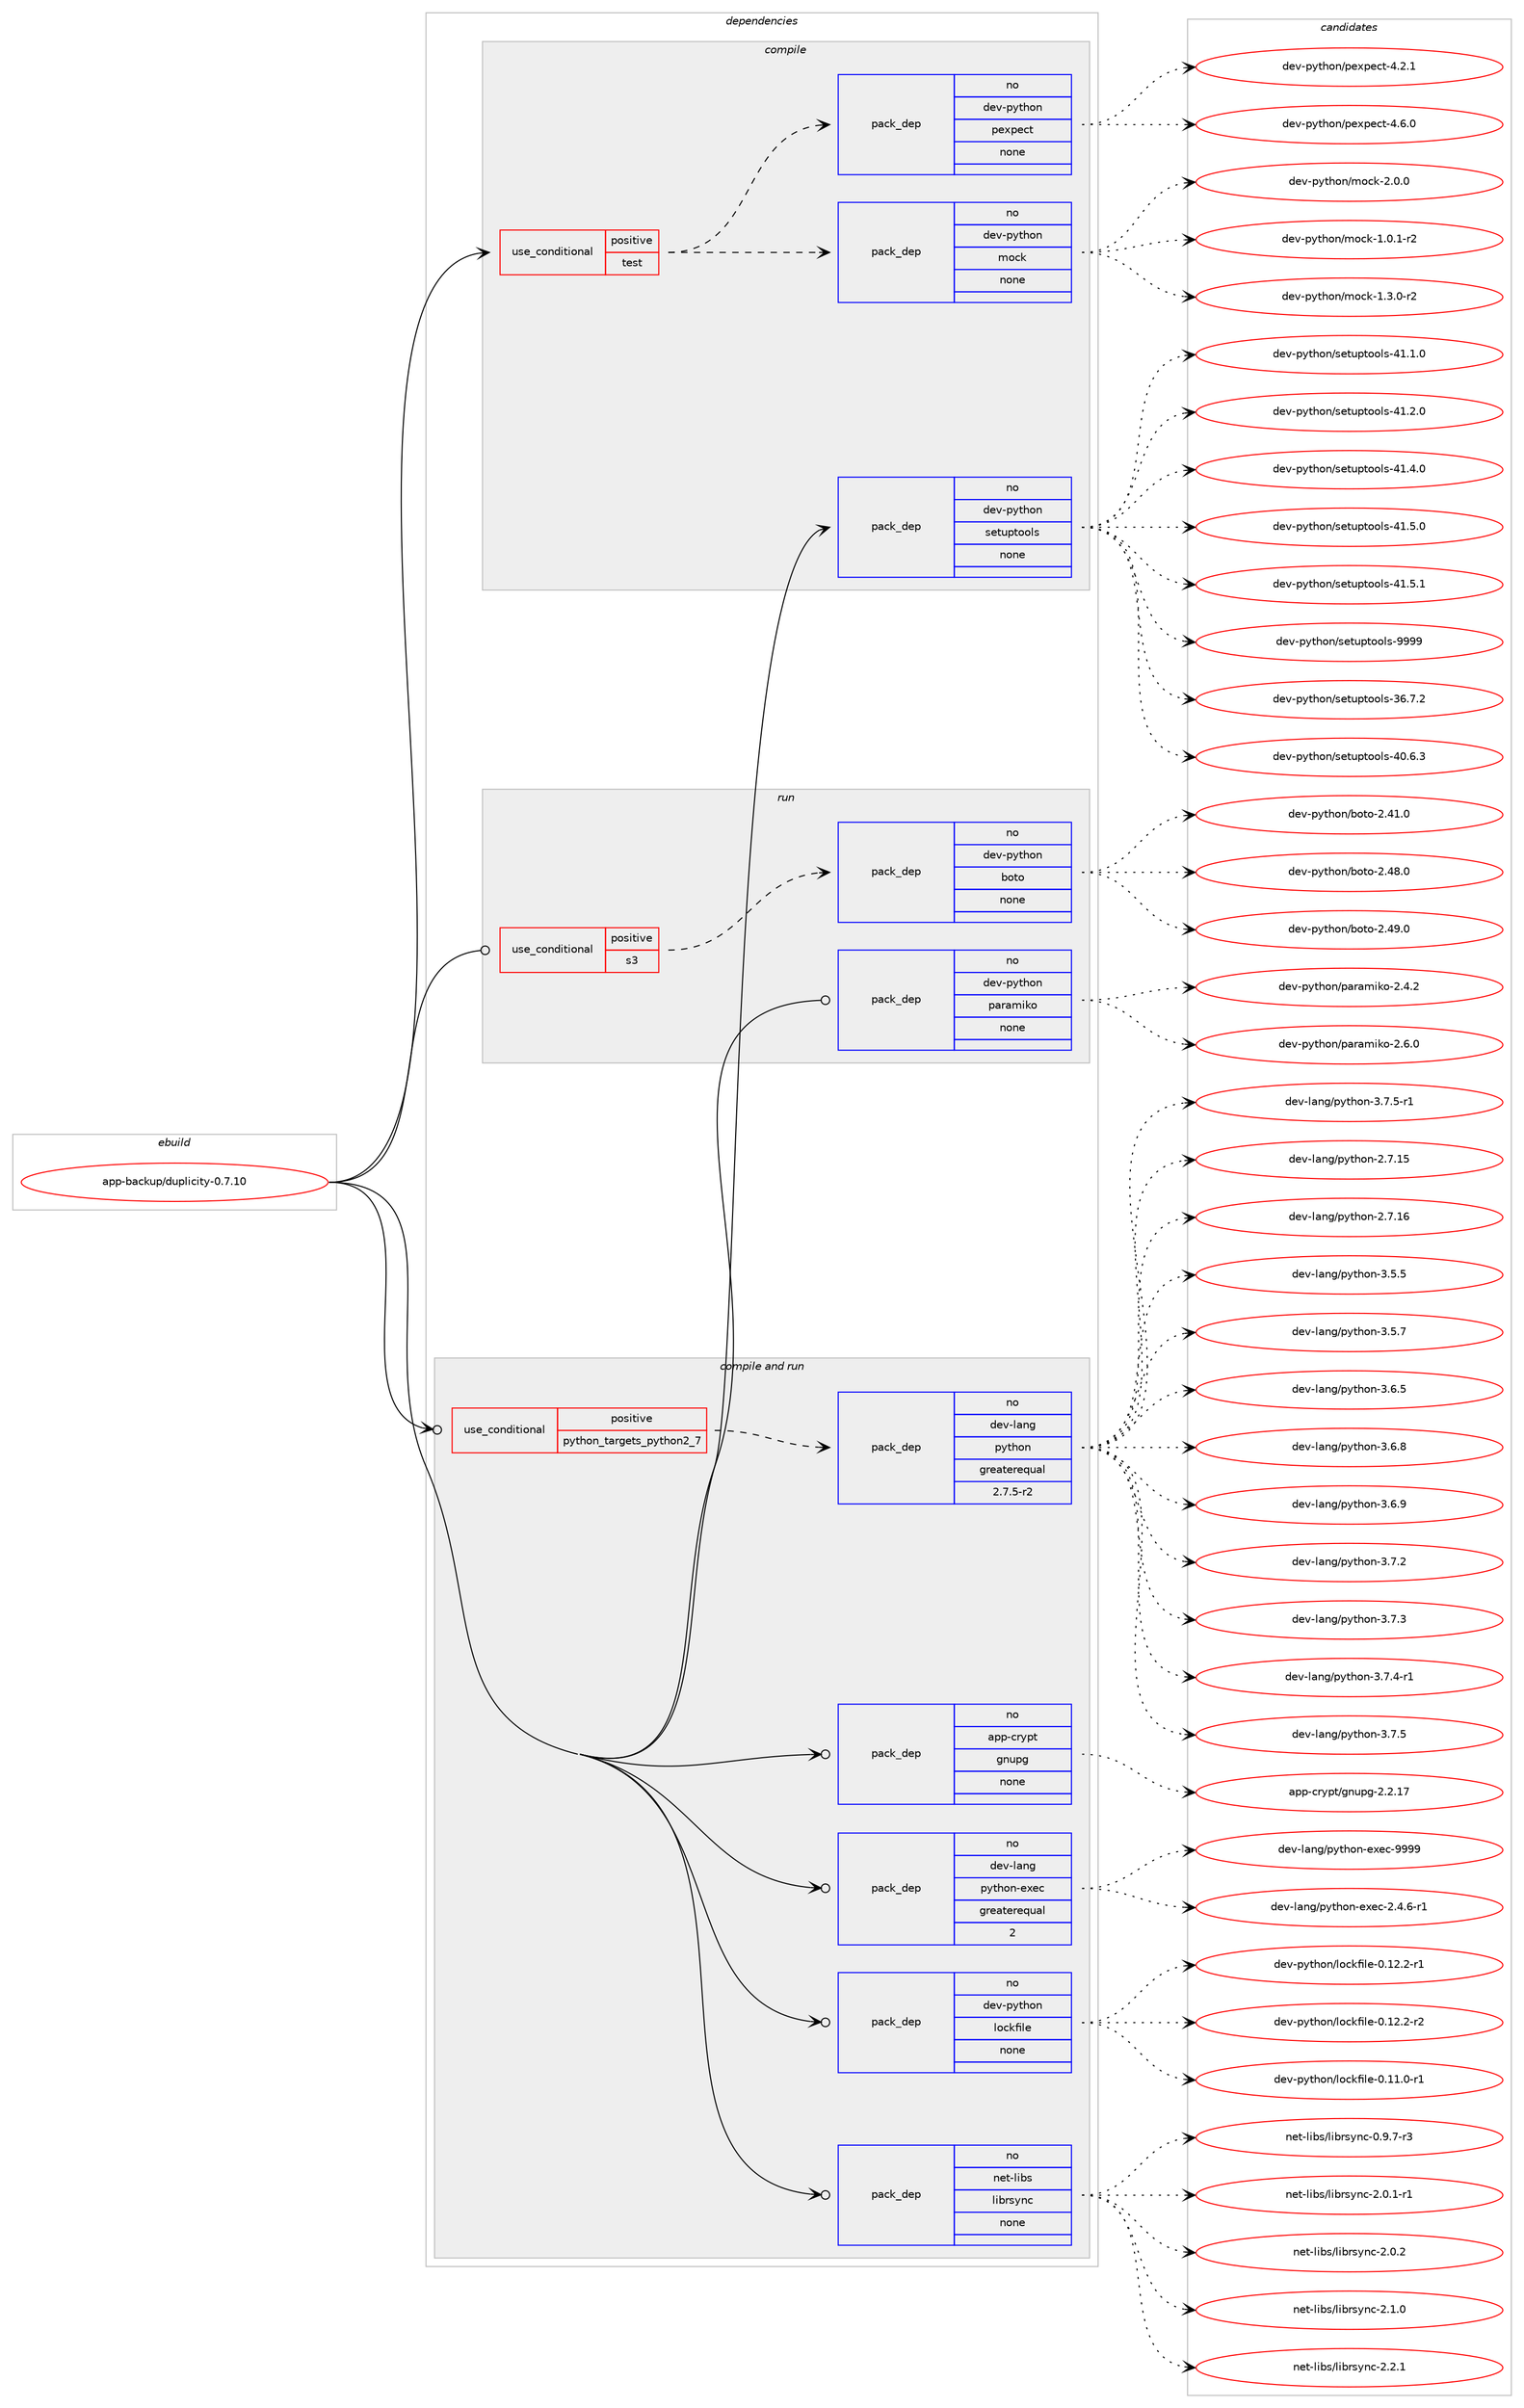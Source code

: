 digraph prolog {

# *************
# Graph options
# *************

newrank=true;
concentrate=true;
compound=true;
graph [rankdir=LR,fontname=Helvetica,fontsize=10,ranksep=1.5];#, ranksep=2.5, nodesep=0.2];
edge  [arrowhead=vee];
node  [fontname=Helvetica,fontsize=10];

# **********
# The ebuild
# **********

subgraph cluster_leftcol {
color=gray;
rank=same;
label=<<i>ebuild</i>>;
id [label="app-backup/duplicity-0.7.10", color=red, width=4, href="../app-backup/duplicity-0.7.10.svg"];
}

# ****************
# The dependencies
# ****************

subgraph cluster_midcol {
color=gray;
label=<<i>dependencies</i>>;
subgraph cluster_compile {
fillcolor="#eeeeee";
style=filled;
label=<<i>compile</i>>;
subgraph cond113372 {
dependency474887 [label=<<TABLE BORDER="0" CELLBORDER="1" CELLSPACING="0" CELLPADDING="4"><TR><TD ROWSPAN="3" CELLPADDING="10">use_conditional</TD></TR><TR><TD>positive</TD></TR><TR><TD>test</TD></TR></TABLE>>, shape=none, color=red];
subgraph pack352891 {
dependency474888 [label=<<TABLE BORDER="0" CELLBORDER="1" CELLSPACING="0" CELLPADDING="4" WIDTH="220"><TR><TD ROWSPAN="6" CELLPADDING="30">pack_dep</TD></TR><TR><TD WIDTH="110">no</TD></TR><TR><TD>dev-python</TD></TR><TR><TD>mock</TD></TR><TR><TD>none</TD></TR><TR><TD></TD></TR></TABLE>>, shape=none, color=blue];
}
dependency474887:e -> dependency474888:w [weight=20,style="dashed",arrowhead="vee"];
subgraph pack352892 {
dependency474889 [label=<<TABLE BORDER="0" CELLBORDER="1" CELLSPACING="0" CELLPADDING="4" WIDTH="220"><TR><TD ROWSPAN="6" CELLPADDING="30">pack_dep</TD></TR><TR><TD WIDTH="110">no</TD></TR><TR><TD>dev-python</TD></TR><TR><TD>pexpect</TD></TR><TR><TD>none</TD></TR><TR><TD></TD></TR></TABLE>>, shape=none, color=blue];
}
dependency474887:e -> dependency474889:w [weight=20,style="dashed",arrowhead="vee"];
}
id:e -> dependency474887:w [weight=20,style="solid",arrowhead="vee"];
subgraph pack352893 {
dependency474890 [label=<<TABLE BORDER="0" CELLBORDER="1" CELLSPACING="0" CELLPADDING="4" WIDTH="220"><TR><TD ROWSPAN="6" CELLPADDING="30">pack_dep</TD></TR><TR><TD WIDTH="110">no</TD></TR><TR><TD>dev-python</TD></TR><TR><TD>setuptools</TD></TR><TR><TD>none</TD></TR><TR><TD></TD></TR></TABLE>>, shape=none, color=blue];
}
id:e -> dependency474890:w [weight=20,style="solid",arrowhead="vee"];
}
subgraph cluster_compileandrun {
fillcolor="#eeeeee";
style=filled;
label=<<i>compile and run</i>>;
subgraph cond113373 {
dependency474891 [label=<<TABLE BORDER="0" CELLBORDER="1" CELLSPACING="0" CELLPADDING="4"><TR><TD ROWSPAN="3" CELLPADDING="10">use_conditional</TD></TR><TR><TD>positive</TD></TR><TR><TD>python_targets_python2_7</TD></TR></TABLE>>, shape=none, color=red];
subgraph pack352894 {
dependency474892 [label=<<TABLE BORDER="0" CELLBORDER="1" CELLSPACING="0" CELLPADDING="4" WIDTH="220"><TR><TD ROWSPAN="6" CELLPADDING="30">pack_dep</TD></TR><TR><TD WIDTH="110">no</TD></TR><TR><TD>dev-lang</TD></TR><TR><TD>python</TD></TR><TR><TD>greaterequal</TD></TR><TR><TD>2.7.5-r2</TD></TR></TABLE>>, shape=none, color=blue];
}
dependency474891:e -> dependency474892:w [weight=20,style="dashed",arrowhead="vee"];
}
id:e -> dependency474891:w [weight=20,style="solid",arrowhead="odotvee"];
subgraph pack352895 {
dependency474893 [label=<<TABLE BORDER="0" CELLBORDER="1" CELLSPACING="0" CELLPADDING="4" WIDTH="220"><TR><TD ROWSPAN="6" CELLPADDING="30">pack_dep</TD></TR><TR><TD WIDTH="110">no</TD></TR><TR><TD>app-crypt</TD></TR><TR><TD>gnupg</TD></TR><TR><TD>none</TD></TR><TR><TD></TD></TR></TABLE>>, shape=none, color=blue];
}
id:e -> dependency474893:w [weight=20,style="solid",arrowhead="odotvee"];
subgraph pack352896 {
dependency474894 [label=<<TABLE BORDER="0" CELLBORDER="1" CELLSPACING="0" CELLPADDING="4" WIDTH="220"><TR><TD ROWSPAN="6" CELLPADDING="30">pack_dep</TD></TR><TR><TD WIDTH="110">no</TD></TR><TR><TD>dev-lang</TD></TR><TR><TD>python-exec</TD></TR><TR><TD>greaterequal</TD></TR><TR><TD>2</TD></TR></TABLE>>, shape=none, color=blue];
}
id:e -> dependency474894:w [weight=20,style="solid",arrowhead="odotvee"];
subgraph pack352897 {
dependency474895 [label=<<TABLE BORDER="0" CELLBORDER="1" CELLSPACING="0" CELLPADDING="4" WIDTH="220"><TR><TD ROWSPAN="6" CELLPADDING="30">pack_dep</TD></TR><TR><TD WIDTH="110">no</TD></TR><TR><TD>dev-python</TD></TR><TR><TD>lockfile</TD></TR><TR><TD>none</TD></TR><TR><TD></TD></TR></TABLE>>, shape=none, color=blue];
}
id:e -> dependency474895:w [weight=20,style="solid",arrowhead="odotvee"];
subgraph pack352898 {
dependency474896 [label=<<TABLE BORDER="0" CELLBORDER="1" CELLSPACING="0" CELLPADDING="4" WIDTH="220"><TR><TD ROWSPAN="6" CELLPADDING="30">pack_dep</TD></TR><TR><TD WIDTH="110">no</TD></TR><TR><TD>net-libs</TD></TR><TR><TD>librsync</TD></TR><TR><TD>none</TD></TR><TR><TD></TD></TR></TABLE>>, shape=none, color=blue];
}
id:e -> dependency474896:w [weight=20,style="solid",arrowhead="odotvee"];
}
subgraph cluster_run {
fillcolor="#eeeeee";
style=filled;
label=<<i>run</i>>;
subgraph cond113374 {
dependency474897 [label=<<TABLE BORDER="0" CELLBORDER="1" CELLSPACING="0" CELLPADDING="4"><TR><TD ROWSPAN="3" CELLPADDING="10">use_conditional</TD></TR><TR><TD>positive</TD></TR><TR><TD>s3</TD></TR></TABLE>>, shape=none, color=red];
subgraph pack352899 {
dependency474898 [label=<<TABLE BORDER="0" CELLBORDER="1" CELLSPACING="0" CELLPADDING="4" WIDTH="220"><TR><TD ROWSPAN="6" CELLPADDING="30">pack_dep</TD></TR><TR><TD WIDTH="110">no</TD></TR><TR><TD>dev-python</TD></TR><TR><TD>boto</TD></TR><TR><TD>none</TD></TR><TR><TD></TD></TR></TABLE>>, shape=none, color=blue];
}
dependency474897:e -> dependency474898:w [weight=20,style="dashed",arrowhead="vee"];
}
id:e -> dependency474897:w [weight=20,style="solid",arrowhead="odot"];
subgraph pack352900 {
dependency474899 [label=<<TABLE BORDER="0" CELLBORDER="1" CELLSPACING="0" CELLPADDING="4" WIDTH="220"><TR><TD ROWSPAN="6" CELLPADDING="30">pack_dep</TD></TR><TR><TD WIDTH="110">no</TD></TR><TR><TD>dev-python</TD></TR><TR><TD>paramiko</TD></TR><TR><TD>none</TD></TR><TR><TD></TD></TR></TABLE>>, shape=none, color=blue];
}
id:e -> dependency474899:w [weight=20,style="solid",arrowhead="odot"];
}
}

# **************
# The candidates
# **************

subgraph cluster_choices {
rank=same;
color=gray;
label=<<i>candidates</i>>;

subgraph choice352891 {
color=black;
nodesep=1;
choice1001011184511212111610411111047109111991074549464846494511450 [label="dev-python/mock-1.0.1-r2", color=red, width=4,href="../dev-python/mock-1.0.1-r2.svg"];
choice1001011184511212111610411111047109111991074549465146484511450 [label="dev-python/mock-1.3.0-r2", color=red, width=4,href="../dev-python/mock-1.3.0-r2.svg"];
choice100101118451121211161041111104710911199107455046484648 [label="dev-python/mock-2.0.0", color=red, width=4,href="../dev-python/mock-2.0.0.svg"];
dependency474888:e -> choice1001011184511212111610411111047109111991074549464846494511450:w [style=dotted,weight="100"];
dependency474888:e -> choice1001011184511212111610411111047109111991074549465146484511450:w [style=dotted,weight="100"];
dependency474888:e -> choice100101118451121211161041111104710911199107455046484648:w [style=dotted,weight="100"];
}
subgraph choice352892 {
color=black;
nodesep=1;
choice100101118451121211161041111104711210112011210199116455246504649 [label="dev-python/pexpect-4.2.1", color=red, width=4,href="../dev-python/pexpect-4.2.1.svg"];
choice100101118451121211161041111104711210112011210199116455246544648 [label="dev-python/pexpect-4.6.0", color=red, width=4,href="../dev-python/pexpect-4.6.0.svg"];
dependency474889:e -> choice100101118451121211161041111104711210112011210199116455246504649:w [style=dotted,weight="100"];
dependency474889:e -> choice100101118451121211161041111104711210112011210199116455246544648:w [style=dotted,weight="100"];
}
subgraph choice352893 {
color=black;
nodesep=1;
choice100101118451121211161041111104711510111611711211611111110811545515446554650 [label="dev-python/setuptools-36.7.2", color=red, width=4,href="../dev-python/setuptools-36.7.2.svg"];
choice100101118451121211161041111104711510111611711211611111110811545524846544651 [label="dev-python/setuptools-40.6.3", color=red, width=4,href="../dev-python/setuptools-40.6.3.svg"];
choice100101118451121211161041111104711510111611711211611111110811545524946494648 [label="dev-python/setuptools-41.1.0", color=red, width=4,href="../dev-python/setuptools-41.1.0.svg"];
choice100101118451121211161041111104711510111611711211611111110811545524946504648 [label="dev-python/setuptools-41.2.0", color=red, width=4,href="../dev-python/setuptools-41.2.0.svg"];
choice100101118451121211161041111104711510111611711211611111110811545524946524648 [label="dev-python/setuptools-41.4.0", color=red, width=4,href="../dev-python/setuptools-41.4.0.svg"];
choice100101118451121211161041111104711510111611711211611111110811545524946534648 [label="dev-python/setuptools-41.5.0", color=red, width=4,href="../dev-python/setuptools-41.5.0.svg"];
choice100101118451121211161041111104711510111611711211611111110811545524946534649 [label="dev-python/setuptools-41.5.1", color=red, width=4,href="../dev-python/setuptools-41.5.1.svg"];
choice10010111845112121116104111110471151011161171121161111111081154557575757 [label="dev-python/setuptools-9999", color=red, width=4,href="../dev-python/setuptools-9999.svg"];
dependency474890:e -> choice100101118451121211161041111104711510111611711211611111110811545515446554650:w [style=dotted,weight="100"];
dependency474890:e -> choice100101118451121211161041111104711510111611711211611111110811545524846544651:w [style=dotted,weight="100"];
dependency474890:e -> choice100101118451121211161041111104711510111611711211611111110811545524946494648:w [style=dotted,weight="100"];
dependency474890:e -> choice100101118451121211161041111104711510111611711211611111110811545524946504648:w [style=dotted,weight="100"];
dependency474890:e -> choice100101118451121211161041111104711510111611711211611111110811545524946524648:w [style=dotted,weight="100"];
dependency474890:e -> choice100101118451121211161041111104711510111611711211611111110811545524946534648:w [style=dotted,weight="100"];
dependency474890:e -> choice100101118451121211161041111104711510111611711211611111110811545524946534649:w [style=dotted,weight="100"];
dependency474890:e -> choice10010111845112121116104111110471151011161171121161111111081154557575757:w [style=dotted,weight="100"];
}
subgraph choice352894 {
color=black;
nodesep=1;
choice10010111845108971101034711212111610411111045504655464953 [label="dev-lang/python-2.7.15", color=red, width=4,href="../dev-lang/python-2.7.15.svg"];
choice10010111845108971101034711212111610411111045504655464954 [label="dev-lang/python-2.7.16", color=red, width=4,href="../dev-lang/python-2.7.16.svg"];
choice100101118451089711010347112121116104111110455146534653 [label="dev-lang/python-3.5.5", color=red, width=4,href="../dev-lang/python-3.5.5.svg"];
choice100101118451089711010347112121116104111110455146534655 [label="dev-lang/python-3.5.7", color=red, width=4,href="../dev-lang/python-3.5.7.svg"];
choice100101118451089711010347112121116104111110455146544653 [label="dev-lang/python-3.6.5", color=red, width=4,href="../dev-lang/python-3.6.5.svg"];
choice100101118451089711010347112121116104111110455146544656 [label="dev-lang/python-3.6.8", color=red, width=4,href="../dev-lang/python-3.6.8.svg"];
choice100101118451089711010347112121116104111110455146544657 [label="dev-lang/python-3.6.9", color=red, width=4,href="../dev-lang/python-3.6.9.svg"];
choice100101118451089711010347112121116104111110455146554650 [label="dev-lang/python-3.7.2", color=red, width=4,href="../dev-lang/python-3.7.2.svg"];
choice100101118451089711010347112121116104111110455146554651 [label="dev-lang/python-3.7.3", color=red, width=4,href="../dev-lang/python-3.7.3.svg"];
choice1001011184510897110103471121211161041111104551465546524511449 [label="dev-lang/python-3.7.4-r1", color=red, width=4,href="../dev-lang/python-3.7.4-r1.svg"];
choice100101118451089711010347112121116104111110455146554653 [label="dev-lang/python-3.7.5", color=red, width=4,href="../dev-lang/python-3.7.5.svg"];
choice1001011184510897110103471121211161041111104551465546534511449 [label="dev-lang/python-3.7.5-r1", color=red, width=4,href="../dev-lang/python-3.7.5-r1.svg"];
dependency474892:e -> choice10010111845108971101034711212111610411111045504655464953:w [style=dotted,weight="100"];
dependency474892:e -> choice10010111845108971101034711212111610411111045504655464954:w [style=dotted,weight="100"];
dependency474892:e -> choice100101118451089711010347112121116104111110455146534653:w [style=dotted,weight="100"];
dependency474892:e -> choice100101118451089711010347112121116104111110455146534655:w [style=dotted,weight="100"];
dependency474892:e -> choice100101118451089711010347112121116104111110455146544653:w [style=dotted,weight="100"];
dependency474892:e -> choice100101118451089711010347112121116104111110455146544656:w [style=dotted,weight="100"];
dependency474892:e -> choice100101118451089711010347112121116104111110455146544657:w [style=dotted,weight="100"];
dependency474892:e -> choice100101118451089711010347112121116104111110455146554650:w [style=dotted,weight="100"];
dependency474892:e -> choice100101118451089711010347112121116104111110455146554651:w [style=dotted,weight="100"];
dependency474892:e -> choice1001011184510897110103471121211161041111104551465546524511449:w [style=dotted,weight="100"];
dependency474892:e -> choice100101118451089711010347112121116104111110455146554653:w [style=dotted,weight="100"];
dependency474892:e -> choice1001011184510897110103471121211161041111104551465546534511449:w [style=dotted,weight="100"];
}
subgraph choice352895 {
color=black;
nodesep=1;
choice9711211245991141211121164710311011711210345504650464955 [label="app-crypt/gnupg-2.2.17", color=red, width=4,href="../app-crypt/gnupg-2.2.17.svg"];
dependency474893:e -> choice9711211245991141211121164710311011711210345504650464955:w [style=dotted,weight="100"];
}
subgraph choice352896 {
color=black;
nodesep=1;
choice10010111845108971101034711212111610411111045101120101994550465246544511449 [label="dev-lang/python-exec-2.4.6-r1", color=red, width=4,href="../dev-lang/python-exec-2.4.6-r1.svg"];
choice10010111845108971101034711212111610411111045101120101994557575757 [label="dev-lang/python-exec-9999", color=red, width=4,href="../dev-lang/python-exec-9999.svg"];
dependency474894:e -> choice10010111845108971101034711212111610411111045101120101994550465246544511449:w [style=dotted,weight="100"];
dependency474894:e -> choice10010111845108971101034711212111610411111045101120101994557575757:w [style=dotted,weight="100"];
}
subgraph choice352897 {
color=black;
nodesep=1;
choice100101118451121211161041111104710811199107102105108101454846494946484511449 [label="dev-python/lockfile-0.11.0-r1", color=red, width=4,href="../dev-python/lockfile-0.11.0-r1.svg"];
choice100101118451121211161041111104710811199107102105108101454846495046504511449 [label="dev-python/lockfile-0.12.2-r1", color=red, width=4,href="../dev-python/lockfile-0.12.2-r1.svg"];
choice100101118451121211161041111104710811199107102105108101454846495046504511450 [label="dev-python/lockfile-0.12.2-r2", color=red, width=4,href="../dev-python/lockfile-0.12.2-r2.svg"];
dependency474895:e -> choice100101118451121211161041111104710811199107102105108101454846494946484511449:w [style=dotted,weight="100"];
dependency474895:e -> choice100101118451121211161041111104710811199107102105108101454846495046504511449:w [style=dotted,weight="100"];
dependency474895:e -> choice100101118451121211161041111104710811199107102105108101454846495046504511450:w [style=dotted,weight="100"];
}
subgraph choice352898 {
color=black;
nodesep=1;
choice11010111645108105981154710810598114115121110994548465746554511451 [label="net-libs/librsync-0.9.7-r3", color=red, width=4,href="../net-libs/librsync-0.9.7-r3.svg"];
choice11010111645108105981154710810598114115121110994550464846494511449 [label="net-libs/librsync-2.0.1-r1", color=red, width=4,href="../net-libs/librsync-2.0.1-r1.svg"];
choice1101011164510810598115471081059811411512111099455046484650 [label="net-libs/librsync-2.0.2", color=red, width=4,href="../net-libs/librsync-2.0.2.svg"];
choice1101011164510810598115471081059811411512111099455046494648 [label="net-libs/librsync-2.1.0", color=red, width=4,href="../net-libs/librsync-2.1.0.svg"];
choice1101011164510810598115471081059811411512111099455046504649 [label="net-libs/librsync-2.2.1", color=red, width=4,href="../net-libs/librsync-2.2.1.svg"];
dependency474896:e -> choice11010111645108105981154710810598114115121110994548465746554511451:w [style=dotted,weight="100"];
dependency474896:e -> choice11010111645108105981154710810598114115121110994550464846494511449:w [style=dotted,weight="100"];
dependency474896:e -> choice1101011164510810598115471081059811411512111099455046484650:w [style=dotted,weight="100"];
dependency474896:e -> choice1101011164510810598115471081059811411512111099455046494648:w [style=dotted,weight="100"];
dependency474896:e -> choice1101011164510810598115471081059811411512111099455046504649:w [style=dotted,weight="100"];
}
subgraph choice352899 {
color=black;
nodesep=1;
choice10010111845112121116104111110479811111611145504652494648 [label="dev-python/boto-2.41.0", color=red, width=4,href="../dev-python/boto-2.41.0.svg"];
choice10010111845112121116104111110479811111611145504652564648 [label="dev-python/boto-2.48.0", color=red, width=4,href="../dev-python/boto-2.48.0.svg"];
choice10010111845112121116104111110479811111611145504652574648 [label="dev-python/boto-2.49.0", color=red, width=4,href="../dev-python/boto-2.49.0.svg"];
dependency474898:e -> choice10010111845112121116104111110479811111611145504652494648:w [style=dotted,weight="100"];
dependency474898:e -> choice10010111845112121116104111110479811111611145504652564648:w [style=dotted,weight="100"];
dependency474898:e -> choice10010111845112121116104111110479811111611145504652574648:w [style=dotted,weight="100"];
}
subgraph choice352900 {
color=black;
nodesep=1;
choice10010111845112121116104111110471129711497109105107111455046524650 [label="dev-python/paramiko-2.4.2", color=red, width=4,href="../dev-python/paramiko-2.4.2.svg"];
choice10010111845112121116104111110471129711497109105107111455046544648 [label="dev-python/paramiko-2.6.0", color=red, width=4,href="../dev-python/paramiko-2.6.0.svg"];
dependency474899:e -> choice10010111845112121116104111110471129711497109105107111455046524650:w [style=dotted,weight="100"];
dependency474899:e -> choice10010111845112121116104111110471129711497109105107111455046544648:w [style=dotted,weight="100"];
}
}

}
